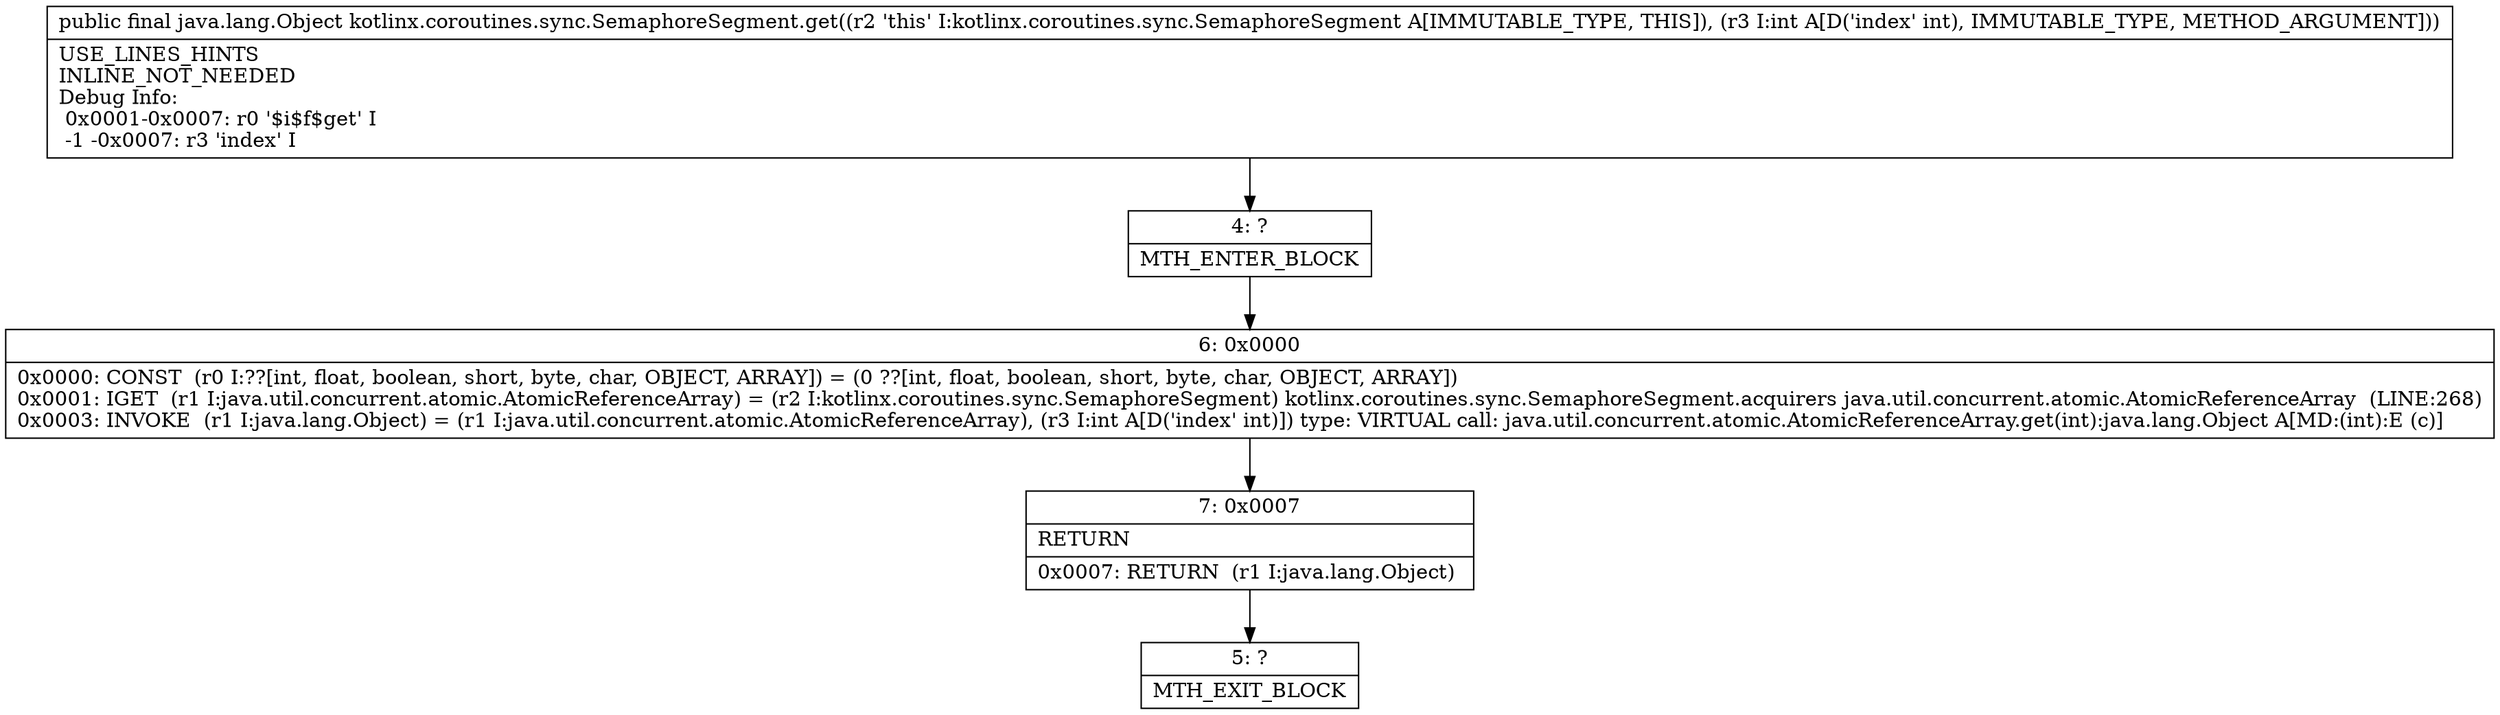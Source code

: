 digraph "CFG forkotlinx.coroutines.sync.SemaphoreSegment.get(I)Ljava\/lang\/Object;" {
Node_4 [shape=record,label="{4\:\ ?|MTH_ENTER_BLOCK\l}"];
Node_6 [shape=record,label="{6\:\ 0x0000|0x0000: CONST  (r0 I:??[int, float, boolean, short, byte, char, OBJECT, ARRAY]) = (0 ??[int, float, boolean, short, byte, char, OBJECT, ARRAY]) \l0x0001: IGET  (r1 I:java.util.concurrent.atomic.AtomicReferenceArray) = (r2 I:kotlinx.coroutines.sync.SemaphoreSegment) kotlinx.coroutines.sync.SemaphoreSegment.acquirers java.util.concurrent.atomic.AtomicReferenceArray  (LINE:268)\l0x0003: INVOKE  (r1 I:java.lang.Object) = (r1 I:java.util.concurrent.atomic.AtomicReferenceArray), (r3 I:int A[D('index' int)]) type: VIRTUAL call: java.util.concurrent.atomic.AtomicReferenceArray.get(int):java.lang.Object A[MD:(int):E (c)]\l}"];
Node_7 [shape=record,label="{7\:\ 0x0007|RETURN\l|0x0007: RETURN  (r1 I:java.lang.Object) \l}"];
Node_5 [shape=record,label="{5\:\ ?|MTH_EXIT_BLOCK\l}"];
MethodNode[shape=record,label="{public final java.lang.Object kotlinx.coroutines.sync.SemaphoreSegment.get((r2 'this' I:kotlinx.coroutines.sync.SemaphoreSegment A[IMMUTABLE_TYPE, THIS]), (r3 I:int A[D('index' int), IMMUTABLE_TYPE, METHOD_ARGUMENT]))  | USE_LINES_HINTS\lINLINE_NOT_NEEDED\lDebug Info:\l  0x0001\-0x0007: r0 '$i$f$get' I\l  \-1 \-0x0007: r3 'index' I\l}"];
MethodNode -> Node_4;Node_4 -> Node_6;
Node_6 -> Node_7;
Node_7 -> Node_5;
}

